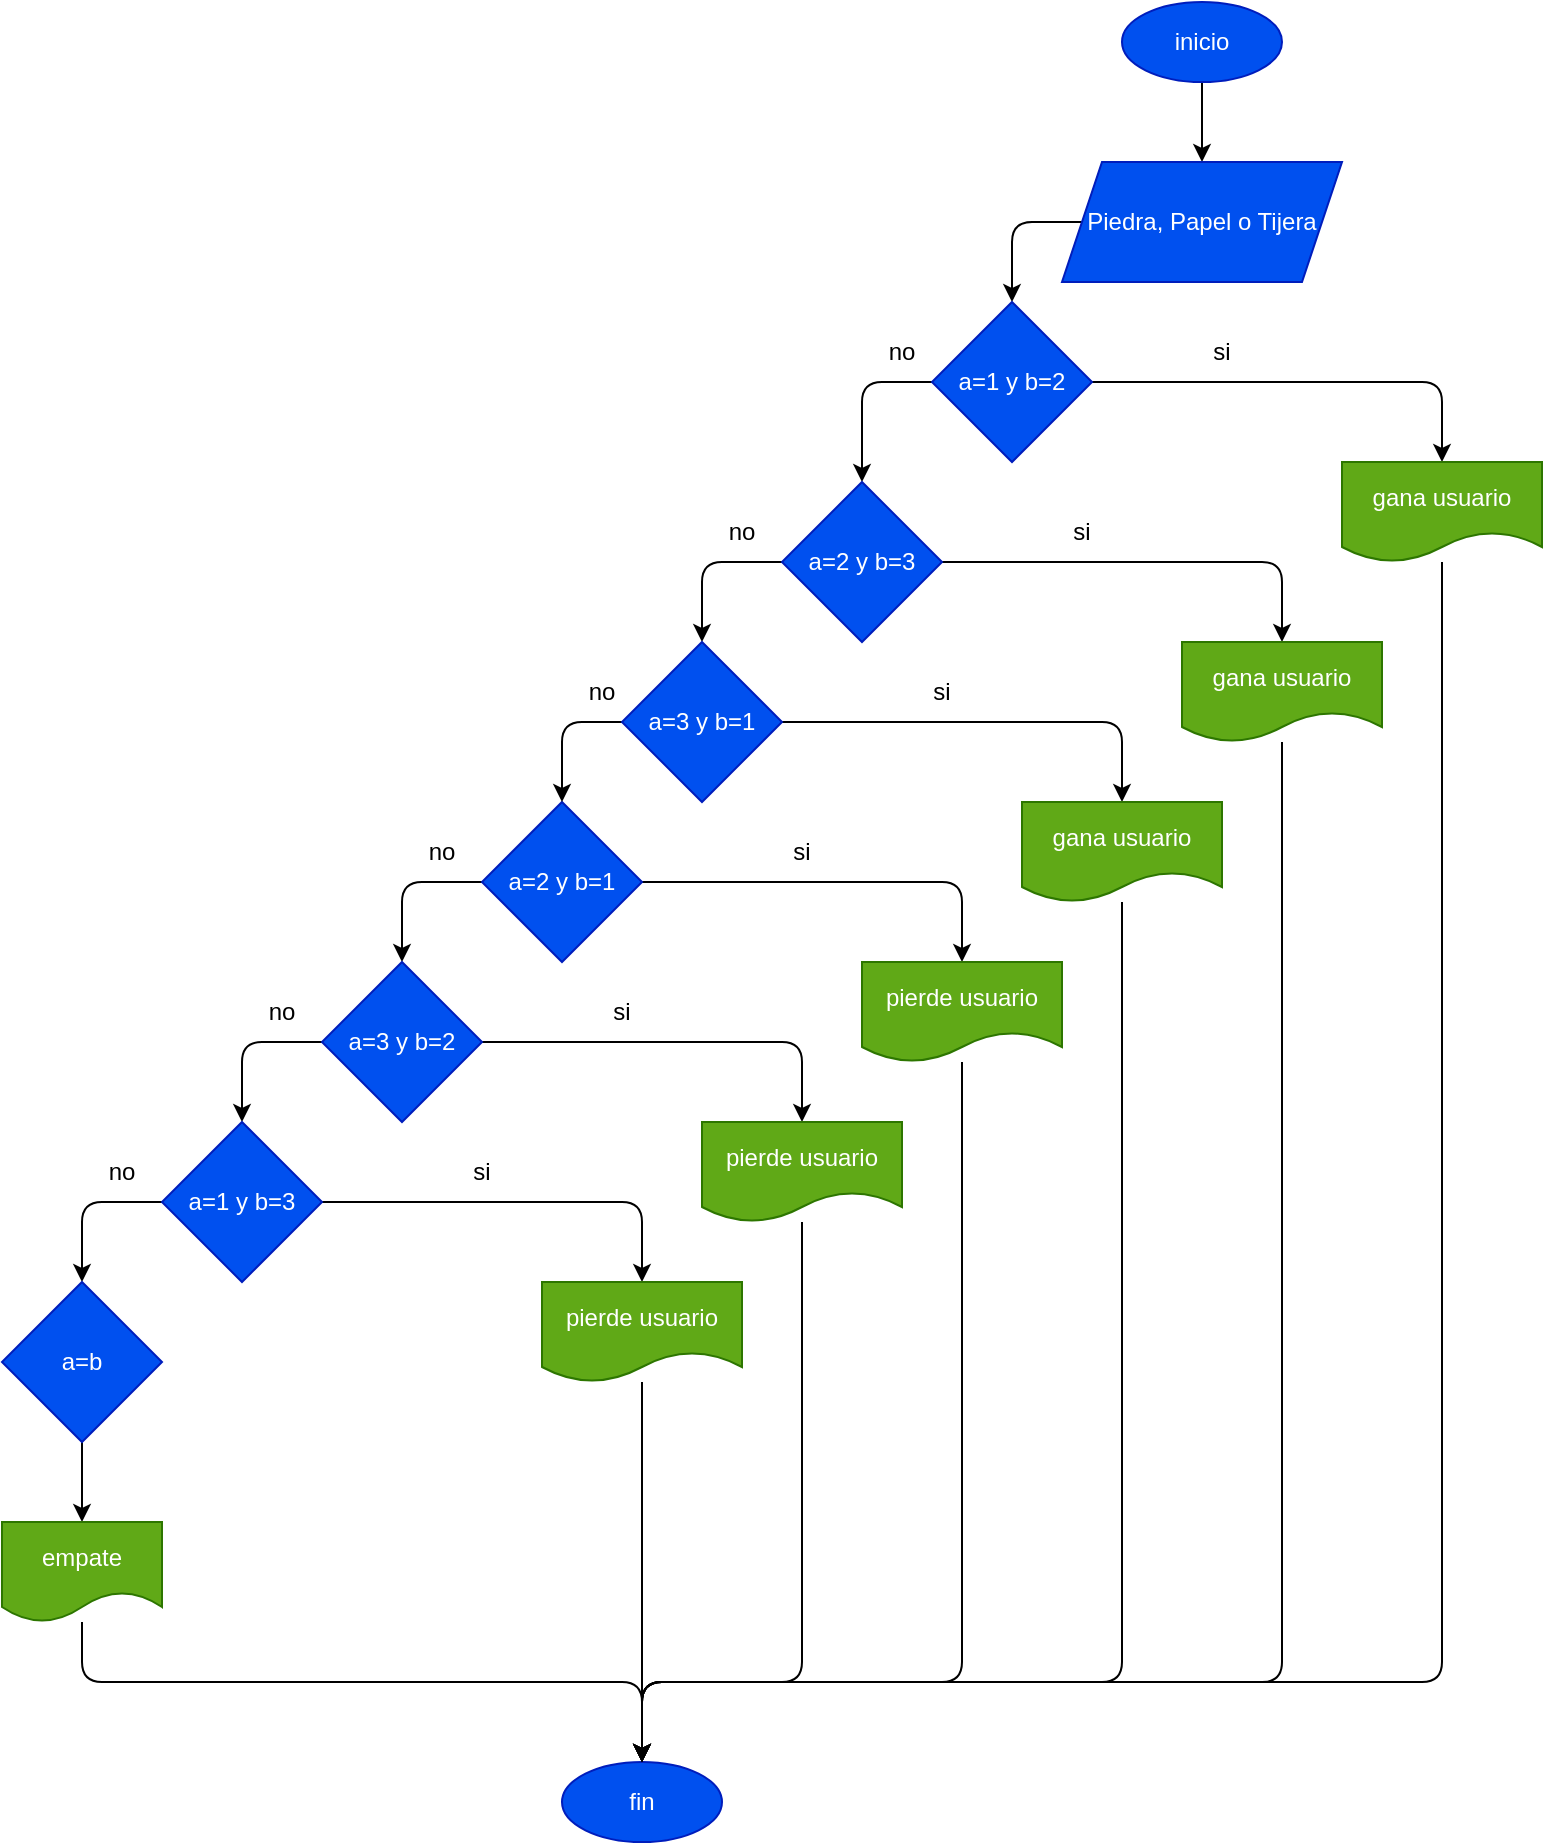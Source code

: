 <mxfile>
    <diagram id="NngYhfss39KUx6zzvVhG" name="Página-1">
        <mxGraphModel dx="651" dy="415" grid="1" gridSize="10" guides="1" tooltips="1" connect="1" arrows="1" fold="1" page="1" pageScale="1" pageWidth="827" pageHeight="1169" math="0" shadow="0">
            <root>
                <mxCell id="0"/>
                <mxCell id="1" parent="0"/>
                <mxCell id="5" style="edgeStyle=none;html=1;entryX=0.5;entryY=0;entryDx=0;entryDy=0;" parent="1" source="6" target="8" edge="1">
                    <mxGeometry relative="1" as="geometry">
                        <mxPoint x="320" y="90" as="targetPoint"/>
                    </mxGeometry>
                </mxCell>
                <mxCell id="6" value="inicio" style="ellipse;whiteSpace=wrap;html=1;fillColor=#0050ef;strokeColor=#001DBC;fontColor=#ffffff;" parent="1" vertex="1">
                    <mxGeometry x="560" width="80" height="40" as="geometry"/>
                </mxCell>
                <mxCell id="7" style="edgeStyle=none;html=1;entryX=0.5;entryY=0;entryDx=0;entryDy=0;" parent="1" source="8" target="11" edge="1">
                    <mxGeometry relative="1" as="geometry">
                        <mxPoint x="320" y="170" as="targetPoint"/>
                        <Array as="points">
                            <mxPoint x="505" y="110"/>
                        </Array>
                    </mxGeometry>
                </mxCell>
                <mxCell id="8" value="Piedra, Papel o Tijera" style="shape=parallelogram;perimeter=parallelogramPerimeter;whiteSpace=wrap;html=1;fixedSize=1;fillColor=#0050ef;strokeColor=#001DBC;fontColor=#ffffff;" parent="1" vertex="1">
                    <mxGeometry x="530" y="80" width="140" height="60" as="geometry"/>
                </mxCell>
                <mxCell id="9" style="edgeStyle=none;html=1;" parent="1" source="11" target="14" edge="1">
                    <mxGeometry relative="1" as="geometry">
                        <mxPoint x="200" y="240" as="targetPoint"/>
                        <Array as="points">
                            <mxPoint x="430" y="190"/>
                        </Array>
                    </mxGeometry>
                </mxCell>
                <mxCell id="10" style="edgeStyle=none;html=1;" parent="1" source="11" edge="1">
                    <mxGeometry relative="1" as="geometry">
                        <mxPoint x="720" y="230" as="targetPoint"/>
                        <Array as="points">
                            <mxPoint x="720" y="190"/>
                        </Array>
                    </mxGeometry>
                </mxCell>
                <mxCell id="11" value="a=1 y b=2" style="rhombus;whiteSpace=wrap;html=1;fillColor=#0050ef;strokeColor=#001DBC;fontColor=#ffffff;" parent="1" vertex="1">
                    <mxGeometry x="465" y="150" width="80" height="80" as="geometry"/>
                </mxCell>
                <mxCell id="12" style="edgeStyle=none;html=1;entryX=0.5;entryY=0;entryDx=0;entryDy=0;" parent="1" source="14" target="23" edge="1">
                    <mxGeometry relative="1" as="geometry">
                        <Array as="points">
                            <mxPoint x="350" y="280"/>
                        </Array>
                    </mxGeometry>
                </mxCell>
                <mxCell id="13" style="edgeStyle=none;html=1;" parent="1" source="14" edge="1">
                    <mxGeometry relative="1" as="geometry">
                        <mxPoint x="640" y="320" as="targetPoint"/>
                        <Array as="points">
                            <mxPoint x="640" y="280"/>
                        </Array>
                    </mxGeometry>
                </mxCell>
                <mxCell id="14" value="a=2 y b=3" style="rhombus;whiteSpace=wrap;html=1;fillColor=#0050ef;strokeColor=#001DBC;fontColor=#ffffff;" parent="1" vertex="1">
                    <mxGeometry x="390" y="240" width="80" height="80" as="geometry"/>
                </mxCell>
                <mxCell id="15" style="edgeStyle=none;html=1;entryX=0.5;entryY=0;entryDx=0;entryDy=0;" parent="1" source="17" target="20" edge="1">
                    <mxGeometry relative="1" as="geometry">
                        <Array as="points">
                            <mxPoint x="200" y="440"/>
                        </Array>
                    </mxGeometry>
                </mxCell>
                <mxCell id="16" style="edgeStyle=none;html=1;" parent="1" source="17" edge="1">
                    <mxGeometry relative="1" as="geometry">
                        <mxPoint x="480" y="480" as="targetPoint"/>
                        <Array as="points">
                            <mxPoint x="370" y="440"/>
                            <mxPoint x="440" y="440"/>
                            <mxPoint x="480" y="440"/>
                        </Array>
                    </mxGeometry>
                </mxCell>
                <mxCell id="17" value="a=2 y b=1" style="rhombus;whiteSpace=wrap;html=1;fillColor=#0050ef;strokeColor=#001DBC;fontColor=#ffffff;" parent="1" vertex="1">
                    <mxGeometry x="240" y="400" width="80" height="80" as="geometry"/>
                </mxCell>
                <mxCell id="18" style="edgeStyle=none;html=1;entryX=0.5;entryY=0;entryDx=0;entryDy=0;" parent="1" source="20" target="26" edge="1">
                    <mxGeometry relative="1" as="geometry">
                        <Array as="points">
                            <mxPoint x="120" y="520"/>
                        </Array>
                    </mxGeometry>
                </mxCell>
                <mxCell id="19" style="edgeStyle=none;html=1;" parent="1" source="20" edge="1">
                    <mxGeometry relative="1" as="geometry">
                        <mxPoint x="400" y="560" as="targetPoint"/>
                        <Array as="points">
                            <mxPoint x="280" y="520"/>
                            <mxPoint x="320" y="520"/>
                            <mxPoint x="400" y="520"/>
                        </Array>
                    </mxGeometry>
                </mxCell>
                <mxCell id="20" value="a=3 y b=2" style="rhombus;whiteSpace=wrap;html=1;fillColor=#0050ef;strokeColor=#001DBC;fontColor=#ffffff;" parent="1" vertex="1">
                    <mxGeometry x="160" y="480" width="80" height="80" as="geometry"/>
                </mxCell>
                <mxCell id="21" style="edgeStyle=none;html=1;entryX=0.5;entryY=0;entryDx=0;entryDy=0;" parent="1" source="23" target="17" edge="1">
                    <mxGeometry relative="1" as="geometry">
                        <Array as="points">
                            <mxPoint x="280" y="360"/>
                        </Array>
                    </mxGeometry>
                </mxCell>
                <mxCell id="22" style="edgeStyle=none;html=1;" parent="1" source="23" edge="1">
                    <mxGeometry relative="1" as="geometry">
                        <mxPoint x="560" y="400" as="targetPoint"/>
                        <Array as="points">
                            <mxPoint x="440" y="360"/>
                            <mxPoint x="560" y="360"/>
                        </Array>
                    </mxGeometry>
                </mxCell>
                <mxCell id="23" value="a=3 y b=1" style="rhombus;whiteSpace=wrap;html=1;fillColor=#0050ef;strokeColor=#001DBC;fontColor=#ffffff;" parent="1" vertex="1">
                    <mxGeometry x="310" y="320" width="80" height="80" as="geometry"/>
                </mxCell>
                <mxCell id="24" style="edgeStyle=none;html=1;entryX=0.5;entryY=0;entryDx=0;entryDy=0;" parent="1" source="26" target="28" edge="1">
                    <mxGeometry relative="1" as="geometry">
                        <Array as="points">
                            <mxPoint x="40" y="600"/>
                        </Array>
                    </mxGeometry>
                </mxCell>
                <mxCell id="25" style="edgeStyle=none;html=1;" parent="1" source="26" edge="1">
                    <mxGeometry relative="1" as="geometry">
                        <mxPoint x="320" y="640" as="targetPoint"/>
                        <Array as="points">
                            <mxPoint x="200" y="600"/>
                            <mxPoint x="240" y="600"/>
                            <mxPoint x="320" y="600"/>
                        </Array>
                    </mxGeometry>
                </mxCell>
                <mxCell id="26" value="a=1 y b=3" style="rhombus;whiteSpace=wrap;html=1;fillColor=#0050ef;strokeColor=#001DBC;fontColor=#ffffff;" parent="1" vertex="1">
                    <mxGeometry x="80" y="560" width="80" height="80" as="geometry"/>
                </mxCell>
                <mxCell id="27" style="edgeStyle=none;html=1;" parent="1" source="28" edge="1">
                    <mxGeometry relative="1" as="geometry">
                        <mxPoint x="40" y="760" as="targetPoint"/>
                    </mxGeometry>
                </mxCell>
                <mxCell id="28" value="a=b" style="rhombus;whiteSpace=wrap;html=1;fillColor=#0050ef;strokeColor=#001DBC;fontColor=#ffffff;" parent="1" vertex="1">
                    <mxGeometry y="640" width="80" height="80" as="geometry"/>
                </mxCell>
                <mxCell id="29" style="edgeStyle=none;html=1;" parent="1" source="30" edge="1">
                    <mxGeometry relative="1" as="geometry">
                        <mxPoint x="320" y="880" as="targetPoint"/>
                        <Array as="points">
                            <mxPoint x="40" y="840"/>
                            <mxPoint x="320" y="840"/>
                        </Array>
                    </mxGeometry>
                </mxCell>
                <mxCell id="30" value="empate" style="shape=document;whiteSpace=wrap;html=1;boundedLbl=1;strokeColor=#2D7600;fillColor=#60a917;fontColor=#ffffff;" parent="1" vertex="1">
                    <mxGeometry y="760" width="80" height="50" as="geometry"/>
                </mxCell>
                <mxCell id="31" value="fin" style="ellipse;whiteSpace=wrap;html=1;strokeColor=#001DBC;fillColor=#0050ef;fontColor=#ffffff;" parent="1" vertex="1">
                    <mxGeometry x="280" y="880" width="80" height="40" as="geometry"/>
                </mxCell>
                <mxCell id="32" style="edgeStyle=none;html=1;entryX=0.5;entryY=0;entryDx=0;entryDy=0;" parent="1" source="33" target="31" edge="1">
                    <mxGeometry relative="1" as="geometry">
                        <Array as="points">
                            <mxPoint x="720" y="840"/>
                            <mxPoint x="320" y="840"/>
                        </Array>
                    </mxGeometry>
                </mxCell>
                <mxCell id="33" value="gana usuario" style="shape=document;whiteSpace=wrap;html=1;boundedLbl=1;strokeColor=#2D7600;fillColor=#60a917;fontColor=#ffffff;" parent="1" vertex="1">
                    <mxGeometry x="670" y="230" width="100" height="50" as="geometry"/>
                </mxCell>
                <mxCell id="34" style="edgeStyle=none;html=1;" parent="1" source="35" edge="1">
                    <mxGeometry relative="1" as="geometry">
                        <mxPoint x="320" y="880" as="targetPoint"/>
                        <Array as="points">
                            <mxPoint x="640" y="840"/>
                            <mxPoint x="320" y="840"/>
                        </Array>
                    </mxGeometry>
                </mxCell>
                <mxCell id="35" value="gana usuario" style="shape=document;whiteSpace=wrap;html=1;boundedLbl=1;strokeColor=#2D7600;fillColor=#60a917;fontColor=#ffffff;" parent="1" vertex="1">
                    <mxGeometry x="590" y="320" width="100" height="50" as="geometry"/>
                </mxCell>
                <mxCell id="36" style="edgeStyle=none;html=1;entryX=0.5;entryY=0;entryDx=0;entryDy=0;" parent="1" source="37" target="31" edge="1">
                    <mxGeometry relative="1" as="geometry">
                        <Array as="points">
                            <mxPoint x="560" y="840"/>
                            <mxPoint x="320" y="840"/>
                        </Array>
                    </mxGeometry>
                </mxCell>
                <mxCell id="37" value="gana usuario" style="shape=document;whiteSpace=wrap;html=1;boundedLbl=1;strokeColor=#2D7600;fillColor=#60a917;fontColor=#ffffff;" parent="1" vertex="1">
                    <mxGeometry x="510" y="400" width="100" height="50" as="geometry"/>
                </mxCell>
                <mxCell id="38" style="edgeStyle=none;html=1;entryX=0.5;entryY=0;entryDx=0;entryDy=0;" parent="1" source="39" target="31" edge="1">
                    <mxGeometry relative="1" as="geometry">
                        <mxPoint x="320" y="870" as="targetPoint"/>
                        <Array as="points">
                            <mxPoint x="480" y="840"/>
                            <mxPoint x="320" y="840"/>
                        </Array>
                    </mxGeometry>
                </mxCell>
                <mxCell id="39" value="pierde usuario" style="shape=document;whiteSpace=wrap;html=1;boundedLbl=1;strokeColor=#2D7600;fillColor=#60a917;fontColor=#ffffff;" parent="1" vertex="1">
                    <mxGeometry x="430" y="480" width="100" height="50" as="geometry"/>
                </mxCell>
                <mxCell id="40" style="edgeStyle=none;html=1;" parent="1" source="41" edge="1">
                    <mxGeometry relative="1" as="geometry">
                        <mxPoint x="320" y="880" as="targetPoint"/>
                        <Array as="points">
                            <mxPoint x="400" y="840"/>
                            <mxPoint x="320" y="840"/>
                        </Array>
                    </mxGeometry>
                </mxCell>
                <mxCell id="41" value="pierde usuario" style="shape=document;whiteSpace=wrap;html=1;boundedLbl=1;strokeColor=#2D7600;fillColor=#60a917;fontColor=#ffffff;" parent="1" vertex="1">
                    <mxGeometry x="350" y="560" width="100" height="50" as="geometry"/>
                </mxCell>
                <mxCell id="42" style="edgeStyle=none;html=1;entryX=0.5;entryY=0;entryDx=0;entryDy=0;" parent="1" source="43" target="31" edge="1">
                    <mxGeometry relative="1" as="geometry"/>
                </mxCell>
                <mxCell id="43" value="pierde usuario" style="shape=document;whiteSpace=wrap;html=1;boundedLbl=1;strokeColor=#2D7600;fillColor=#60a917;fontColor=#ffffff;" parent="1" vertex="1">
                    <mxGeometry x="270" y="640" width="100" height="50" as="geometry"/>
                </mxCell>
                <mxCell id="44" value="si" style="text;strokeColor=none;align=center;fillColor=none;html=1;verticalAlign=middle;whiteSpace=wrap;rounded=0;" parent="1" vertex="1">
                    <mxGeometry x="580" y="160" width="60" height="30" as="geometry"/>
                </mxCell>
                <mxCell id="45" value="si" style="text;strokeColor=none;align=center;fillColor=none;html=1;verticalAlign=middle;whiteSpace=wrap;rounded=0;" parent="1" vertex="1">
                    <mxGeometry x="510" y="250" width="60" height="30" as="geometry"/>
                </mxCell>
                <mxCell id="46" value="si" style="text;strokeColor=none;align=center;fillColor=none;html=1;verticalAlign=middle;whiteSpace=wrap;rounded=0;" parent="1" vertex="1">
                    <mxGeometry x="440" y="330" width="60" height="30" as="geometry"/>
                </mxCell>
                <mxCell id="47" value="si" style="text;strokeColor=none;align=center;fillColor=none;html=1;verticalAlign=middle;whiteSpace=wrap;rounded=0;" parent="1" vertex="1">
                    <mxGeometry x="370" y="410" width="60" height="30" as="geometry"/>
                </mxCell>
                <mxCell id="48" value="si" style="text;strokeColor=none;align=center;fillColor=none;html=1;verticalAlign=middle;whiteSpace=wrap;rounded=0;" parent="1" vertex="1">
                    <mxGeometry x="280" y="490" width="60" height="30" as="geometry"/>
                </mxCell>
                <mxCell id="49" value="si" style="text;strokeColor=none;align=center;fillColor=none;html=1;verticalAlign=middle;whiteSpace=wrap;rounded=0;" parent="1" vertex="1">
                    <mxGeometry x="210" y="570" width="60" height="30" as="geometry"/>
                </mxCell>
                <mxCell id="50" value="no" style="text;strokeColor=none;align=center;fillColor=none;html=1;verticalAlign=middle;whiteSpace=wrap;rounded=0;" parent="1" vertex="1">
                    <mxGeometry x="40" y="570" width="40" height="30" as="geometry"/>
                </mxCell>
                <mxCell id="51" value="no" style="text;strokeColor=none;align=center;fillColor=none;html=1;verticalAlign=middle;whiteSpace=wrap;rounded=0;" parent="1" vertex="1">
                    <mxGeometry x="120" y="490" width="40" height="30" as="geometry"/>
                </mxCell>
                <mxCell id="52" value="no" style="text;strokeColor=none;align=center;fillColor=none;html=1;verticalAlign=middle;whiteSpace=wrap;rounded=0;" parent="1" vertex="1">
                    <mxGeometry x="200" y="410" width="40" height="30" as="geometry"/>
                </mxCell>
                <mxCell id="53" value="no" style="text;strokeColor=none;align=center;fillColor=none;html=1;verticalAlign=middle;whiteSpace=wrap;rounded=0;" parent="1" vertex="1">
                    <mxGeometry x="280" y="330" width="40" height="30" as="geometry"/>
                </mxCell>
                <mxCell id="54" value="no" style="text;strokeColor=none;align=center;fillColor=none;html=1;verticalAlign=middle;whiteSpace=wrap;rounded=0;" parent="1" vertex="1">
                    <mxGeometry x="350" y="250" width="40" height="30" as="geometry"/>
                </mxCell>
                <mxCell id="55" value="no" style="text;strokeColor=none;align=center;fillColor=none;html=1;verticalAlign=middle;whiteSpace=wrap;rounded=0;" parent="1" vertex="1">
                    <mxGeometry x="430" y="160" width="40" height="30" as="geometry"/>
                </mxCell>
            </root>
        </mxGraphModel>
    </diagram>
</mxfile>